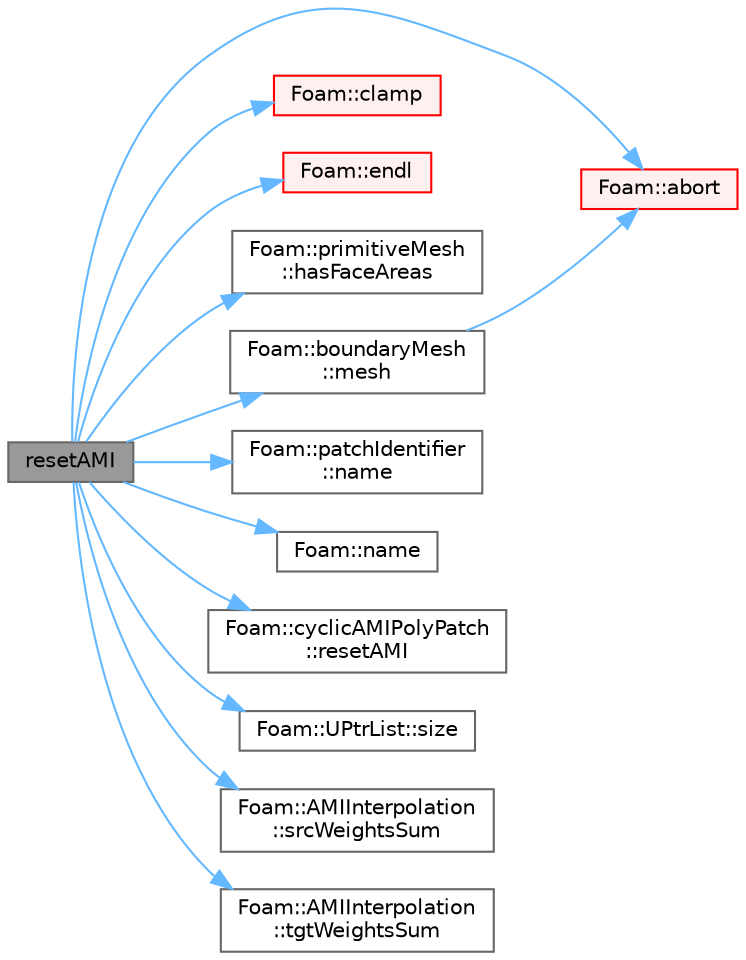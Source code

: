 digraph "resetAMI"
{
 // LATEX_PDF_SIZE
  bgcolor="transparent";
  edge [fontname=Helvetica,fontsize=10,labelfontname=Helvetica,labelfontsize=10];
  node [fontname=Helvetica,fontsize=10,shape=box,height=0.2,width=0.4];
  rankdir="LR";
  Node1 [id="Node000001",label="resetAMI",height=0.2,width=0.4,color="gray40", fillcolor="grey60", style="filled", fontcolor="black",tooltip=" "];
  Node1 -> Node2 [id="edge1_Node000001_Node000002",color="steelblue1",style="solid",tooltip=" "];
  Node2 [id="Node000002",label="Foam::abort",height=0.2,width=0.4,color="red", fillcolor="#FFF0F0", style="filled",URL="$namespaceFoam.html#aa346d711a4494a48e7c8aa9316f24263",tooltip=" "];
  Node1 -> Node4 [id="edge2_Node000001_Node000004",color="steelblue1",style="solid",tooltip=" "];
  Node4 [id="Node000004",label="Foam::clamp",height=0.2,width=0.4,color="red", fillcolor="#FFF0F0", style="filled",URL="$namespaceFoam.html#a5316c42c2a044eac9c1f1229706a1aaa",tooltip=" "];
  Node1 -> Node7 [id="edge3_Node000001_Node000007",color="steelblue1",style="solid",tooltip=" "];
  Node7 [id="Node000007",label="Foam::endl",height=0.2,width=0.4,color="red", fillcolor="#FFF0F0", style="filled",URL="$namespaceFoam.html#a7d5eca45a323264dc5fe811500ebda47",tooltip=" "];
  Node1 -> Node11 [id="edge4_Node000001_Node000011",color="steelblue1",style="solid",tooltip=" "];
  Node11 [id="Node000011",label="Foam::primitiveMesh\l::hasFaceAreas",height=0.2,width=0.4,color="grey40", fillcolor="white", style="filled",URL="$classFoam_1_1primitiveMesh.html#a3ab63cac1a5ff3b0ecdf293a7cc56781",tooltip=" "];
  Node1 -> Node12 [id="edge5_Node000001_Node000012",color="steelblue1",style="solid",tooltip=" "];
  Node12 [id="Node000012",label="Foam::boundaryMesh\l::mesh",height=0.2,width=0.4,color="grey40", fillcolor="white", style="filled",URL="$classFoam_1_1boundaryMesh.html#aa3a3eb167052e351e67647a156f8a203",tooltip=" "];
  Node12 -> Node2 [id="edge6_Node000012_Node000002",color="steelblue1",style="solid",tooltip=" "];
  Node1 -> Node13 [id="edge7_Node000001_Node000013",color="steelblue1",style="solid",tooltip=" "];
  Node13 [id="Node000013",label="Foam::patchIdentifier\l::name",height=0.2,width=0.4,color="grey40", fillcolor="white", style="filled",URL="$classFoam_1_1patchIdentifier.html#a96ca9d9164d69ea066ae5bb92311119f",tooltip=" "];
  Node1 -> Node14 [id="edge8_Node000001_Node000014",color="steelblue1",style="solid",tooltip=" "];
  Node14 [id="Node000014",label="Foam::name",height=0.2,width=0.4,color="grey40", fillcolor="white", style="filled",URL="$namespaceFoam.html#accde1bf3e2a4105cca868012a680afbe",tooltip=" "];
  Node1 -> Node15 [id="edge9_Node000001_Node000015",color="steelblue1",style="solid",tooltip=" "];
  Node15 [id="Node000015",label="Foam::cyclicAMIPolyPatch\l::resetAMI",height=0.2,width=0.4,color="grey40", fillcolor="white", style="filled",URL="$classFoam_1_1cyclicAMIPolyPatch.html#a11693a802d20cd9ba25dde9a70bcc70b",tooltip=" "];
  Node1 -> Node16 [id="edge10_Node000001_Node000016",color="steelblue1",style="solid",tooltip=" "];
  Node16 [id="Node000016",label="Foam::UPtrList::size",height=0.2,width=0.4,color="grey40", fillcolor="white", style="filled",URL="$classFoam_1_1UPtrList.html#a95603446b248fe1ecf5dc59bcc2eaff0",tooltip=" "];
  Node1 -> Node17 [id="edge11_Node000001_Node000017",color="steelblue1",style="solid",tooltip=" "];
  Node17 [id="Node000017",label="Foam::AMIInterpolation\l::srcWeightsSum",height=0.2,width=0.4,color="grey40", fillcolor="white", style="filled",URL="$classFoam_1_1AMIInterpolation.html#a1d2ce15a32aadd8a822bd711f0690518",tooltip=" "];
  Node1 -> Node18 [id="edge12_Node000001_Node000018",color="steelblue1",style="solid",tooltip=" "];
  Node18 [id="Node000018",label="Foam::AMIInterpolation\l::tgtWeightsSum",height=0.2,width=0.4,color="grey40", fillcolor="white", style="filled",URL="$classFoam_1_1AMIInterpolation.html#a41c7f2e9619f48570ac549df6825c98c",tooltip=" "];
}
